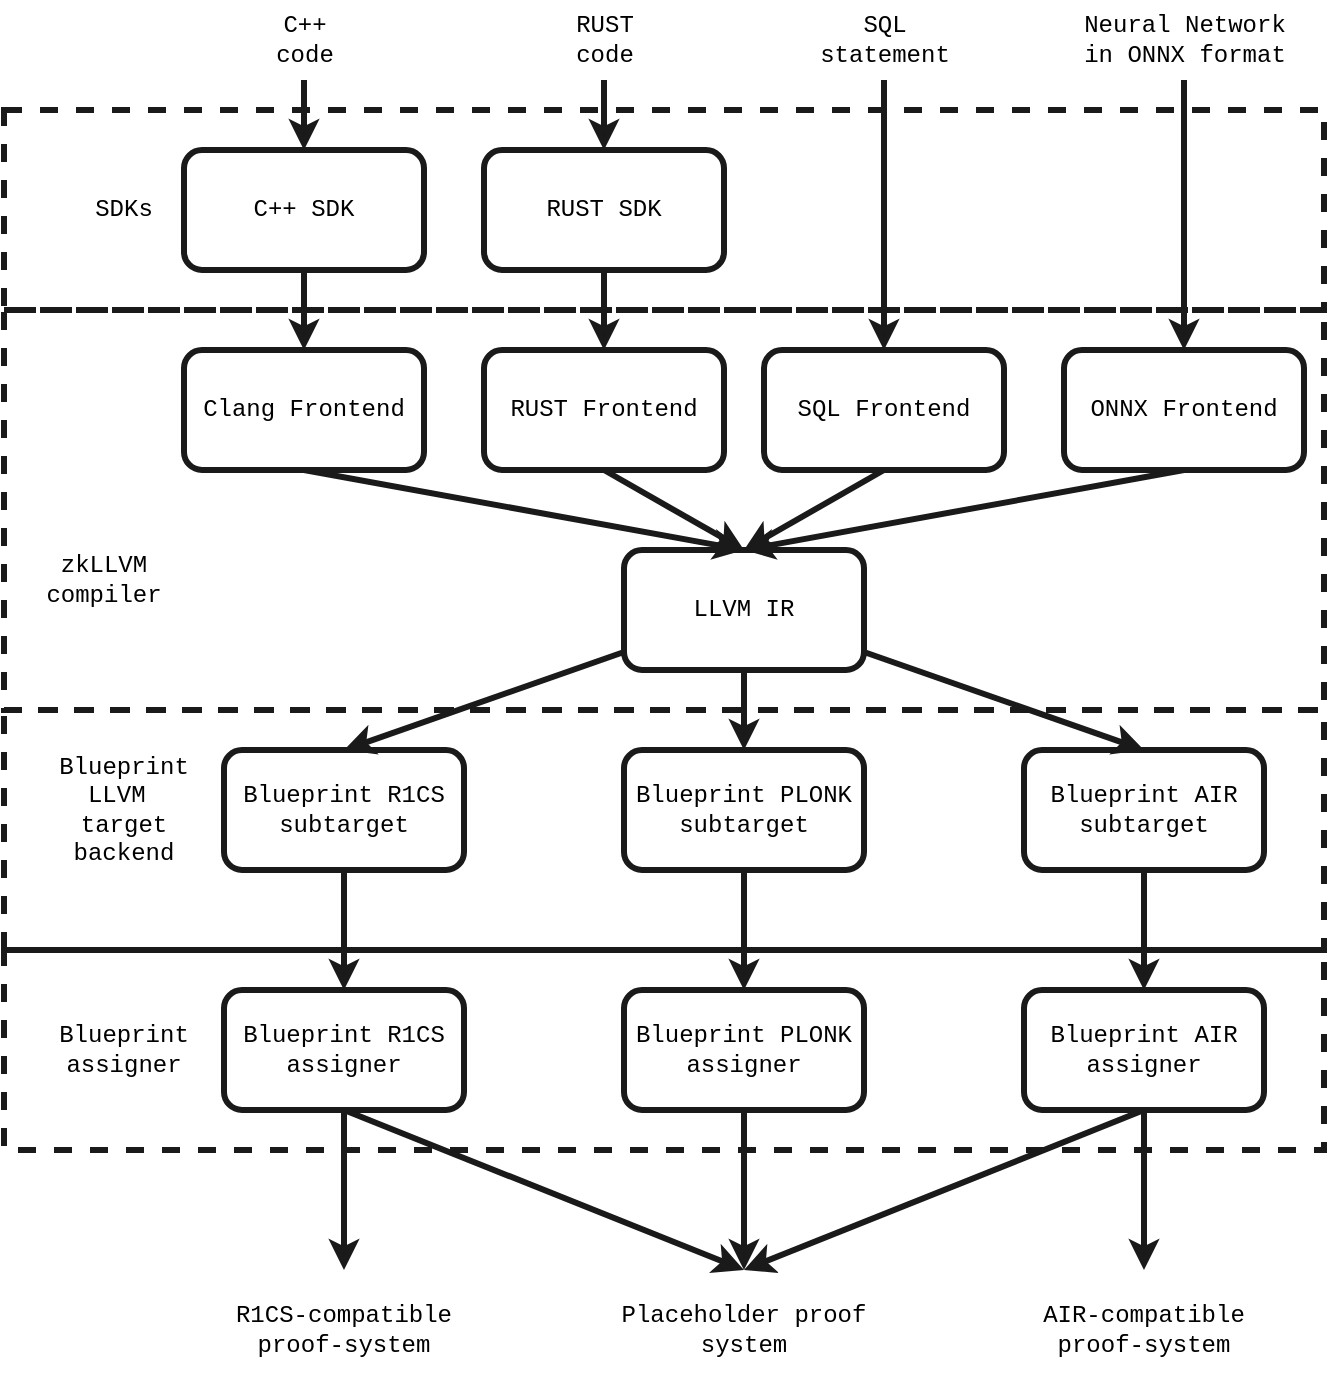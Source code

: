 <mxfile version="22.1.0" type="device">
  <diagram id="uwDLB0h_uUQLOQD5shEK" name="Page-1">
    <mxGraphModel dx="1434" dy="1895" grid="1" gridSize="10" guides="1" tooltips="1" connect="1" arrows="1" fold="1" page="1" pageScale="1" pageWidth="850" pageHeight="1100" math="0" shadow="0">
      <root>
        <mxCell id="0" />
        <mxCell id="1" parent="0" />
        <mxCell id="7fvY5QI75zI617_uQ63d-8" value="" style="rounded=0;whiteSpace=wrap;html=1;dashed=1;fontFamily=Courier New;strokeWidth=3;strokeColor=#1A1A1A;fillColor=none;" parent="1" vertex="1">
          <mxGeometry x="10" y="340" width="660" height="120" as="geometry" />
        </mxCell>
        <mxCell id="dQrH4Bi6H3C7IJA0KRRQ-12" value="" style="rounded=0;whiteSpace=wrap;html=1;dashed=1;fontFamily=Courier New;strokeWidth=3;strokeColor=#1A1A1A;fillColor=none;" parent="1" vertex="1">
          <mxGeometry x="10" y="460" width="660" height="100" as="geometry" />
        </mxCell>
        <mxCell id="dQrH4Bi6H3C7IJA0KRRQ-10" value="" style="rounded=0;whiteSpace=wrap;html=1;dashed=1;fontFamily=Courier New;strokeWidth=3;strokeColor=#1A1A1A;fillColor=none;" parent="1" vertex="1">
          <mxGeometry x="10" y="140" width="660" height="200" as="geometry" />
        </mxCell>
        <mxCell id="dQrH4Bi6H3C7IJA0KRRQ-16" value="" style="rounded=0;whiteSpace=wrap;html=1;dashed=1;fontFamily=Courier New;strokeWidth=3;strokeColor=#1A1A1A;fillColor=none;" parent="1" vertex="1">
          <mxGeometry x="10" y="40" width="660" height="100" as="geometry" />
        </mxCell>
        <mxCell id="AsfFFIA-ETGm5nVptvq9-1" style="rounded=0;orthogonalLoop=1;jettySize=auto;html=1;entryX=0.5;entryY=0;entryDx=0;entryDy=0;fontFamily=Courier New;exitX=0.5;exitY=1;exitDx=0;exitDy=0;strokeWidth=3;strokeColor=#1A1A1A;" parent="1" source="AsfFFIA-ETGm5nVptvq9-2" target="AsfFFIA-ETGm5nVptvq9-16" edge="1">
          <mxGeometry relative="1" as="geometry" />
        </mxCell>
        <mxCell id="AsfFFIA-ETGm5nVptvq9-2" value="&lt;div&gt;Clang Frontend&lt;/div&gt;" style="rounded=1;whiteSpace=wrap;html=1;fontFamily=Courier New;strokeWidth=3;strokeColor=#1A1A1A;fillColor=none;" parent="1" vertex="1">
          <mxGeometry x="100" y="160" width="120" height="60" as="geometry" />
        </mxCell>
        <mxCell id="AsfFFIA-ETGm5nVptvq9-3" style="edgeStyle=orthogonalEdgeStyle;rounded=0;orthogonalLoop=1;jettySize=auto;html=1;entryX=0.5;entryY=0;entryDx=0;entryDy=0;exitX=0.5;exitY=1;exitDx=0;exitDy=0;fontFamily=Courier New;strokeWidth=3;strokeColor=#1A1A1A;" parent="1" source="BB06CBqKDsdm_H8S7znz-1" target="AsfFFIA-ETGm5nVptvq9-2" edge="1">
          <mxGeometry relative="1" as="geometry" />
        </mxCell>
        <mxCell id="BB06CBqKDsdm_H8S7znz-2" style="edgeStyle=orthogonalEdgeStyle;rounded=0;orthogonalLoop=1;jettySize=auto;html=1;entryX=0.5;entryY=0;entryDx=0;entryDy=0;fontFamily=Courier New;strokeWidth=3;strokeColor=#1A1A1A;" parent="1" source="AsfFFIA-ETGm5nVptvq9-4" target="BB06CBqKDsdm_H8S7znz-1" edge="1">
          <mxGeometry relative="1" as="geometry" />
        </mxCell>
        <mxCell id="AsfFFIA-ETGm5nVptvq9-4" value="&lt;div&gt;C++&lt;/div&gt;&lt;div&gt;code&lt;br&gt;&lt;/div&gt;" style="text;html=1;align=center;verticalAlign=middle;resizable=0;points=[];autosize=1;fontFamily=Courier New;strokeWidth=3;strokeColor=none;" parent="1" vertex="1">
          <mxGeometry x="135" y="-15" width="50" height="40" as="geometry" />
        </mxCell>
        <mxCell id="AsfFFIA-ETGm5nVptvq9-5" style="edgeStyle=none;rounded=0;orthogonalLoop=1;jettySize=auto;html=1;entryX=0.5;entryY=0;entryDx=0;entryDy=0;fontFamily=Courier New;exitX=0.5;exitY=1;exitDx=0;exitDy=0;strokeWidth=3;strokeColor=#1A1A1A;" parent="1" source="AsfFFIA-ETGm5nVptvq9-6" target="AsfFFIA-ETGm5nVptvq9-16" edge="1">
          <mxGeometry relative="1" as="geometry">
            <mxPoint x="350" y="230" as="sourcePoint" />
          </mxGeometry>
        </mxCell>
        <mxCell id="AsfFFIA-ETGm5nVptvq9-6" value="RUST Frontend" style="rounded=1;whiteSpace=wrap;html=1;fontFamily=Courier New;strokeWidth=3;strokeColor=#1A1A1A;fillColor=none;" parent="1" vertex="1">
          <mxGeometry x="250" y="160" width="120" height="60" as="geometry" />
        </mxCell>
        <mxCell id="AsfFFIA-ETGm5nVptvq9-7" style="edgeStyle=orthogonalEdgeStyle;rounded=0;orthogonalLoop=1;jettySize=auto;html=1;entryX=0.5;entryY=0;entryDx=0;entryDy=0;exitX=0.5;exitY=1;exitDx=0;exitDy=0;fontFamily=Courier New;strokeWidth=3;strokeColor=#1A1A1A;" parent="1" source="BB06CBqKDsdm_H8S7znz-3" target="AsfFFIA-ETGm5nVptvq9-6" edge="1">
          <mxGeometry relative="1" as="geometry" />
        </mxCell>
        <mxCell id="BB06CBqKDsdm_H8S7znz-4" style="edgeStyle=orthogonalEdgeStyle;rounded=0;orthogonalLoop=1;jettySize=auto;html=1;entryX=0.5;entryY=0;entryDx=0;entryDy=0;fontFamily=Courier New;strokeWidth=3;strokeColor=#1A1A1A;" parent="1" source="AsfFFIA-ETGm5nVptvq9-8" target="BB06CBqKDsdm_H8S7znz-3" edge="1">
          <mxGeometry relative="1" as="geometry" />
        </mxCell>
        <mxCell id="AsfFFIA-ETGm5nVptvq9-8" value="&lt;div&gt;RUST&lt;/div&gt;&lt;div&gt;code&lt;br&gt;&lt;/div&gt;" style="text;html=1;align=center;verticalAlign=middle;resizable=0;points=[];autosize=1;fontFamily=Courier New;strokeWidth=3;strokeColor=none;" parent="1" vertex="1">
          <mxGeometry x="285" y="-15" width="50" height="40" as="geometry" />
        </mxCell>
        <mxCell id="AsfFFIA-ETGm5nVptvq9-9" style="edgeStyle=none;rounded=0;orthogonalLoop=1;jettySize=auto;html=1;entryX=0.5;entryY=0;entryDx=0;entryDy=0;fontFamily=Courier New;exitX=0.5;exitY=1;exitDx=0;exitDy=0;strokeWidth=3;strokeColor=#1A1A1A;" parent="1" source="AsfFFIA-ETGm5nVptvq9-10" target="AsfFFIA-ETGm5nVptvq9-16" edge="1">
          <mxGeometry relative="1" as="geometry" />
        </mxCell>
        <mxCell id="AsfFFIA-ETGm5nVptvq9-10" value="SQL Frontend" style="rounded=1;whiteSpace=wrap;html=1;fontFamily=Courier New;strokeWidth=3;strokeColor=#1A1A1A;fillColor=none;" parent="1" vertex="1">
          <mxGeometry x="390" y="160" width="120" height="60" as="geometry" />
        </mxCell>
        <mxCell id="AsfFFIA-ETGm5nVptvq9-11" style="edgeStyle=orthogonalEdgeStyle;rounded=0;orthogonalLoop=1;jettySize=auto;html=1;entryX=0.5;entryY=0;entryDx=0;entryDy=0;fontFamily=Courier New;strokeWidth=3;strokeColor=#1A1A1A;" parent="1" source="AsfFFIA-ETGm5nVptvq9-12" target="AsfFFIA-ETGm5nVptvq9-10" edge="1">
          <mxGeometry relative="1" as="geometry" />
        </mxCell>
        <mxCell id="AsfFFIA-ETGm5nVptvq9-12" value="&lt;div&gt;SQL&lt;/div&gt;&lt;div&gt;statement&lt;br&gt;&lt;/div&gt;" style="text;html=1;align=center;verticalAlign=middle;resizable=0;points=[];autosize=1;fontFamily=Courier New;strokeWidth=3;strokeColor=none;" parent="1" vertex="1">
          <mxGeometry x="405" y="-15" width="90" height="40" as="geometry" />
        </mxCell>
        <mxCell id="AsfFFIA-ETGm5nVptvq9-14" style="edgeStyle=none;rounded=0;orthogonalLoop=1;jettySize=auto;html=1;entryX=0.5;entryY=0;entryDx=0;entryDy=0;fontFamily=Courier New;exitX=0.5;exitY=1;exitDx=0;exitDy=0;strokeWidth=3;strokeColor=#1A1A1A;" parent="1" source="7fvY5QI75zI617_uQ63d-1" target="AsfFFIA-ETGm5nVptvq9-26" edge="1">
          <mxGeometry relative="1" as="geometry" />
        </mxCell>
        <mxCell id="AsfFFIA-ETGm5nVptvq9-45" style="edgeStyle=none;rounded=0;orthogonalLoop=1;jettySize=auto;html=1;exitX=0.5;exitY=1;exitDx=0;exitDy=0;entryX=0.5;entryY=0;entryDx=0;entryDy=0;fontFamily=Courier New;strokeWidth=3;strokeColor=#1A1A1A;" parent="1" source="7fvY5QI75zI617_uQ63d-2" target="AsfFFIA-ETGm5nVptvq9-39" edge="1">
          <mxGeometry relative="1" as="geometry" />
        </mxCell>
        <mxCell id="7fvY5QI75zI617_uQ63d-10" style="edgeStyle=orthogonalEdgeStyle;rounded=0;orthogonalLoop=1;jettySize=auto;html=1;strokeWidth=3;strokeColor=#1A1A1A;" parent="1" source="AsfFFIA-ETGm5nVptvq9-16" target="7fvY5QI75zI617_uQ63d-1" edge="1">
          <mxGeometry relative="1" as="geometry" />
        </mxCell>
        <mxCell id="7fvY5QI75zI617_uQ63d-11" style="rounded=0;orthogonalLoop=1;jettySize=auto;html=1;entryX=0.5;entryY=0;entryDx=0;entryDy=0;strokeWidth=3;strokeColor=#1A1A1A;" parent="1" source="AsfFFIA-ETGm5nVptvq9-16" target="7fvY5QI75zI617_uQ63d-2" edge="1">
          <mxGeometry relative="1" as="geometry" />
        </mxCell>
        <mxCell id="7fvY5QI75zI617_uQ63d-12" style="rounded=0;orthogonalLoop=1;jettySize=auto;html=1;entryX=0.5;entryY=0;entryDx=0;entryDy=0;strokeWidth=3;strokeColor=#1A1A1A;" parent="1" source="AsfFFIA-ETGm5nVptvq9-16" target="7fvY5QI75zI617_uQ63d-3" edge="1">
          <mxGeometry relative="1" as="geometry" />
        </mxCell>
        <mxCell id="AsfFFIA-ETGm5nVptvq9-16" value="LLVM IR" style="rounded=1;whiteSpace=wrap;html=1;fontFamily=Courier New;strokeWidth=3;strokeColor=#1A1A1A;fillColor=none;" parent="1" vertex="1">
          <mxGeometry x="320" y="260" width="120" height="60" as="geometry" />
        </mxCell>
        <mxCell id="AsfFFIA-ETGm5nVptvq9-29" style="edgeStyle=none;rounded=0;orthogonalLoop=1;jettySize=auto;html=1;exitX=0.5;exitY=1;exitDx=0;exitDy=0;entryX=0.5;entryY=0;entryDx=0;entryDy=0;" parent="1" edge="1">
          <mxGeometry relative="1" as="geometry">
            <mxPoint x="120" y="620" as="sourcePoint" />
          </mxGeometry>
        </mxCell>
        <mxCell id="AsfFFIA-ETGm5nVptvq9-24" value="Placeholder proof system" style="text;html=1;align=center;verticalAlign=middle;whiteSpace=wrap;rounded=0;fontFamily=Courier New;strokeWidth=3;strokeColor=none;" parent="1" vertex="1">
          <mxGeometry x="295" y="620" width="170" height="60" as="geometry" />
        </mxCell>
        <mxCell id="AsfFFIA-ETGm5nVptvq9-33" style="edgeStyle=none;rounded=0;orthogonalLoop=1;jettySize=auto;html=1;exitX=0.5;exitY=1;exitDx=0;exitDy=0;entryX=0.5;entryY=0;entryDx=0;entryDy=0;startArrow=none;fontFamily=Courier New;strokeWidth=3;strokeColor=#1A1A1A;" parent="1" source="AsfFFIA-ETGm5nVptvq9-26" target="AsfFFIA-ETGm5nVptvq9-24" edge="1">
          <mxGeometry relative="1" as="geometry">
            <mxPoint x="300" y="560" as="targetPoint" />
            <mxPoint x="380" y="520" as="sourcePoint" />
          </mxGeometry>
        </mxCell>
        <mxCell id="AsfFFIA-ETGm5nVptvq9-26" value="&lt;div&gt;Blueprint PLONK assigner&lt;/div&gt;" style="rounded=1;whiteSpace=wrap;html=1;fontFamily=Courier New;strokeWidth=3;strokeColor=#1A1A1A;fillColor=none;" parent="1" vertex="1">
          <mxGeometry x="320" y="480" width="120" height="60" as="geometry" />
        </mxCell>
        <mxCell id="AsfFFIA-ETGm5nVptvq9-30" style="edgeStyle=none;rounded=0;orthogonalLoop=1;jettySize=auto;html=1;exitX=0.5;exitY=1;exitDx=0;exitDy=0;entryX=0.5;entryY=0;entryDx=0;entryDy=0;" parent="1" edge="1">
          <mxGeometry relative="1" as="geometry">
            <mxPoint x="300" y="620" as="sourcePoint" />
          </mxGeometry>
        </mxCell>
        <mxCell id="AsfFFIA-ETGm5nVptvq9-35" style="edgeStyle=none;rounded=0;orthogonalLoop=1;jettySize=auto;html=1;exitX=0.5;exitY=1;exitDx=0;exitDy=0;entryX=0.5;entryY=0;entryDx=0;entryDy=0;" parent="1" edge="1">
          <mxGeometry relative="1" as="geometry">
            <mxPoint x="570" y="620" as="sourcePoint" />
          </mxGeometry>
        </mxCell>
        <mxCell id="AsfFFIA-ETGm5nVptvq9-38" style="edgeStyle=none;rounded=0;orthogonalLoop=1;jettySize=auto;html=1;exitX=0.5;exitY=1;exitDx=0;exitDy=0;entryX=0.5;entryY=0;entryDx=0;entryDy=0;fontFamily=Courier New;strokeWidth=3;strokeColor=#1A1A1A;" parent="1" source="AsfFFIA-ETGm5nVptvq9-39" target="AsfFFIA-ETGm5nVptvq9-24" edge="1">
          <mxGeometry relative="1" as="geometry">
            <mxPoint x="750" y="560" as="targetPoint" />
            <mxPoint x="580" y="520" as="sourcePoint" />
          </mxGeometry>
        </mxCell>
        <mxCell id="7fvY5QI75zI617_uQ63d-16" style="edgeStyle=orthogonalEdgeStyle;rounded=0;orthogonalLoop=1;jettySize=auto;html=1;entryX=0.5;entryY=0;entryDx=0;entryDy=0;strokeWidth=3;strokeColor=#1A1A1A;" parent="1" source="AsfFFIA-ETGm5nVptvq9-39" target="7fvY5QI75zI617_uQ63d-13" edge="1">
          <mxGeometry relative="1" as="geometry" />
        </mxCell>
        <mxCell id="AsfFFIA-ETGm5nVptvq9-39" value="&lt;div&gt;Blueprint AIR&lt;/div&gt;&lt;div&gt;assigner&lt;br&gt;&lt;/div&gt;" style="rounded=1;whiteSpace=wrap;html=1;fontFamily=Courier New;strokeWidth=3;strokeColor=#1A1A1A;fillColor=none;" parent="1" vertex="1">
          <mxGeometry x="520" y="480" width="120" height="60" as="geometry" />
        </mxCell>
        <mxCell id="AsfFFIA-ETGm5nVptvq9-41" style="edgeStyle=none;rounded=0;orthogonalLoop=1;jettySize=auto;html=1;exitX=0.5;exitY=1;exitDx=0;exitDy=0;entryX=0.5;entryY=0;entryDx=0;entryDy=0;" parent="1" edge="1">
          <mxGeometry relative="1" as="geometry">
            <mxPoint x="750" y="620" as="sourcePoint" />
          </mxGeometry>
        </mxCell>
        <mxCell id="AsfFFIA-ETGm5nVptvq9-49" style="edgeStyle=none;rounded=0;orthogonalLoop=1;jettySize=auto;html=1;exitX=0.5;exitY=1;exitDx=0;exitDy=0;entryX=0.5;entryY=0;entryDx=0;entryDy=0;fontFamily=Courier New;strokeWidth=3;strokeColor=#1A1A1A;" parent="1" source="AsfFFIA-ETGm5nVptvq9-46" target="AsfFFIA-ETGm5nVptvq9-24" edge="1">
          <mxGeometry relative="1" as="geometry">
            <mxPoint x="180" y="520" as="sourcePoint" />
          </mxGeometry>
        </mxCell>
        <mxCell id="7fvY5QI75zI617_uQ63d-15" style="edgeStyle=orthogonalEdgeStyle;rounded=0;orthogonalLoop=1;jettySize=auto;html=1;entryX=0.5;entryY=0;entryDx=0;entryDy=0;strokeWidth=3;strokeColor=#1A1A1A;" parent="1" source="AsfFFIA-ETGm5nVptvq9-46" target="7fvY5QI75zI617_uQ63d-14" edge="1">
          <mxGeometry relative="1" as="geometry" />
        </mxCell>
        <mxCell id="AsfFFIA-ETGm5nVptvq9-46" value="&lt;div&gt;Blueprint R1CS assigner&lt;br&gt;&lt;/div&gt;" style="rounded=1;whiteSpace=wrap;html=1;fontFamily=Courier New;strokeWidth=3;strokeColor=#1A1A1A;fillColor=none;" parent="1" vertex="1">
          <mxGeometry x="120" y="480" width="120" height="60" as="geometry" />
        </mxCell>
        <mxCell id="BB06CBqKDsdm_H8S7znz-1" value="C++ SDK" style="rounded=1;whiteSpace=wrap;html=1;fontFamily=Courier New;strokeWidth=3;strokeColor=#1A1A1A;fillColor=none;" parent="1" vertex="1">
          <mxGeometry x="100" y="60" width="120" height="60" as="geometry" />
        </mxCell>
        <mxCell id="BB06CBqKDsdm_H8S7znz-3" value="RUST SDK" style="rounded=1;whiteSpace=wrap;html=1;fontFamily=Courier New;strokeWidth=3;strokeColor=#1A1A1A;fillColor=none;" parent="1" vertex="1">
          <mxGeometry x="250" y="60" width="120" height="60" as="geometry" />
        </mxCell>
        <mxCell id="dQrH4Bi6H3C7IJA0KRRQ-11" value="&lt;div&gt;zkLLVM&lt;/div&gt;&lt;div&gt;compiler&lt;br&gt;&lt;/div&gt;" style="text;html=1;align=center;verticalAlign=middle;whiteSpace=wrap;rounded=0;dashed=1;fontFamily=Courier New;strokeWidth=3;strokeColor=none;" parent="1" vertex="1">
          <mxGeometry x="30" y="260" width="60" height="30" as="geometry" />
        </mxCell>
        <mxCell id="dQrH4Bi6H3C7IJA0KRRQ-13" value="&lt;div&gt;Blueprint&lt;/div&gt;assigner" style="text;html=1;align=center;verticalAlign=middle;whiteSpace=wrap;rounded=0;dashed=1;fontFamily=Courier New;strokeWidth=3;strokeColor=none;" parent="1" vertex="1">
          <mxGeometry x="40" y="495" width="60" height="30" as="geometry" />
        </mxCell>
        <mxCell id="dQrH4Bi6H3C7IJA0KRRQ-17" value="SDKs" style="text;html=1;align=center;verticalAlign=middle;whiteSpace=wrap;rounded=0;dashed=1;fontFamily=Courier New;strokeWidth=3;strokeColor=none;" parent="1" vertex="1">
          <mxGeometry x="40" y="75" width="60" height="30" as="geometry" />
        </mxCell>
        <mxCell id="7fvY5QI75zI617_uQ63d-1" value="Blueprint PLONK subtarget" style="rounded=1;whiteSpace=wrap;html=1;fontFamily=Courier New;strokeWidth=3;strokeColor=#1A1A1A;fillColor=none;" parent="1" vertex="1">
          <mxGeometry x="320" y="360" width="120" height="60" as="geometry" />
        </mxCell>
        <mxCell id="7fvY5QI75zI617_uQ63d-2" value="Blueprint AIR subtarget" style="rounded=1;whiteSpace=wrap;html=1;fontFamily=Courier New;strokeWidth=3;strokeColor=#1A1A1A;fillColor=none;" parent="1" vertex="1">
          <mxGeometry x="520" y="360" width="120" height="60" as="geometry" />
        </mxCell>
        <mxCell id="7fvY5QI75zI617_uQ63d-17" style="edgeStyle=orthogonalEdgeStyle;rounded=0;orthogonalLoop=1;jettySize=auto;html=1;entryX=0.5;entryY=0;entryDx=0;entryDy=0;strokeWidth=3;strokeColor=#1A1A1A;" parent="1" source="7fvY5QI75zI617_uQ63d-3" target="AsfFFIA-ETGm5nVptvq9-46" edge="1">
          <mxGeometry relative="1" as="geometry" />
        </mxCell>
        <mxCell id="7fvY5QI75zI617_uQ63d-3" value="&lt;div&gt;Blueprint R1CS subtarget&lt;br&gt;&lt;/div&gt;" style="rounded=1;whiteSpace=wrap;html=1;fontFamily=Courier New;strokeWidth=3;strokeColor=#1A1A1A;fillColor=none;" parent="1" vertex="1">
          <mxGeometry x="120" y="360" width="120" height="60" as="geometry" />
        </mxCell>
        <mxCell id="7fvY5QI75zI617_uQ63d-4" value="&lt;div&gt;Blueprint&lt;/div&gt;&lt;div&gt;LLVM&amp;nbsp;&lt;/div&gt;&lt;div&gt;target backend&lt;/div&gt;" style="text;html=1;align=center;verticalAlign=middle;whiteSpace=wrap;rounded=0;dashed=1;fontFamily=Courier New;strokeWidth=3;strokeColor=none;" parent="1" vertex="1">
          <mxGeometry x="40" y="375" width="60" height="30" as="geometry" />
        </mxCell>
        <mxCell id="7fvY5QI75zI617_uQ63d-9" style="rounded=0;orthogonalLoop=1;jettySize=auto;html=1;entryX=0.5;entryY=0;entryDx=0;entryDy=0;exitX=0.5;exitY=1;exitDx=0;exitDy=0;strokeWidth=3;strokeColor=#1A1A1A;" parent="1" source="7fvY5QI75zI617_uQ63d-5" target="AsfFFIA-ETGm5nVptvq9-16" edge="1">
          <mxGeometry relative="1" as="geometry" />
        </mxCell>
        <mxCell id="7fvY5QI75zI617_uQ63d-5" value="ONNX Frontend" style="rounded=1;whiteSpace=wrap;html=1;fontFamily=Courier New;strokeWidth=3;strokeColor=#1A1A1A;fillColor=none;" parent="1" vertex="1">
          <mxGeometry x="540" y="160" width="120" height="60" as="geometry" />
        </mxCell>
        <mxCell id="7fvY5QI75zI617_uQ63d-7" style="edgeStyle=orthogonalEdgeStyle;rounded=0;orthogonalLoop=1;jettySize=auto;html=1;entryX=0.5;entryY=0;entryDx=0;entryDy=0;strokeWidth=3;strokeColor=#1A1A1A;" parent="1" source="7fvY5QI75zI617_uQ63d-6" target="7fvY5QI75zI617_uQ63d-5" edge="1">
          <mxGeometry relative="1" as="geometry" />
        </mxCell>
        <mxCell id="7fvY5QI75zI617_uQ63d-6" value="&lt;div&gt;Neural Network&lt;/div&gt;&lt;div&gt;in ONNX format&lt;/div&gt;" style="text;html=1;align=center;verticalAlign=middle;resizable=0;points=[];autosize=1;fontFamily=Courier New;strokeWidth=3;strokeColor=none;" parent="1" vertex="1">
          <mxGeometry x="540" y="-15" width="120" height="40" as="geometry" />
        </mxCell>
        <mxCell id="7fvY5QI75zI617_uQ63d-13" value="&lt;div&gt;AIR-compatible&lt;/div&gt;&lt;div&gt;proof-system&lt;br&gt;&lt;/div&gt;" style="text;html=1;align=center;verticalAlign=middle;whiteSpace=wrap;rounded=0;fontFamily=Courier New;strokeWidth=3;strokeColor=none;" parent="1" vertex="1">
          <mxGeometry x="495" y="620" width="170" height="60" as="geometry" />
        </mxCell>
        <mxCell id="7fvY5QI75zI617_uQ63d-14" value="&lt;div&gt;R1CS-compatible&lt;/div&gt;&lt;div&gt;proof-system&lt;br&gt;&lt;/div&gt;" style="text;html=1;align=center;verticalAlign=middle;whiteSpace=wrap;rounded=0;fontFamily=Courier New;strokeWidth=3;strokeColor=none;" parent="1" vertex="1">
          <mxGeometry x="95" y="620" width="170" height="60" as="geometry" />
        </mxCell>
      </root>
    </mxGraphModel>
  </diagram>
</mxfile>
